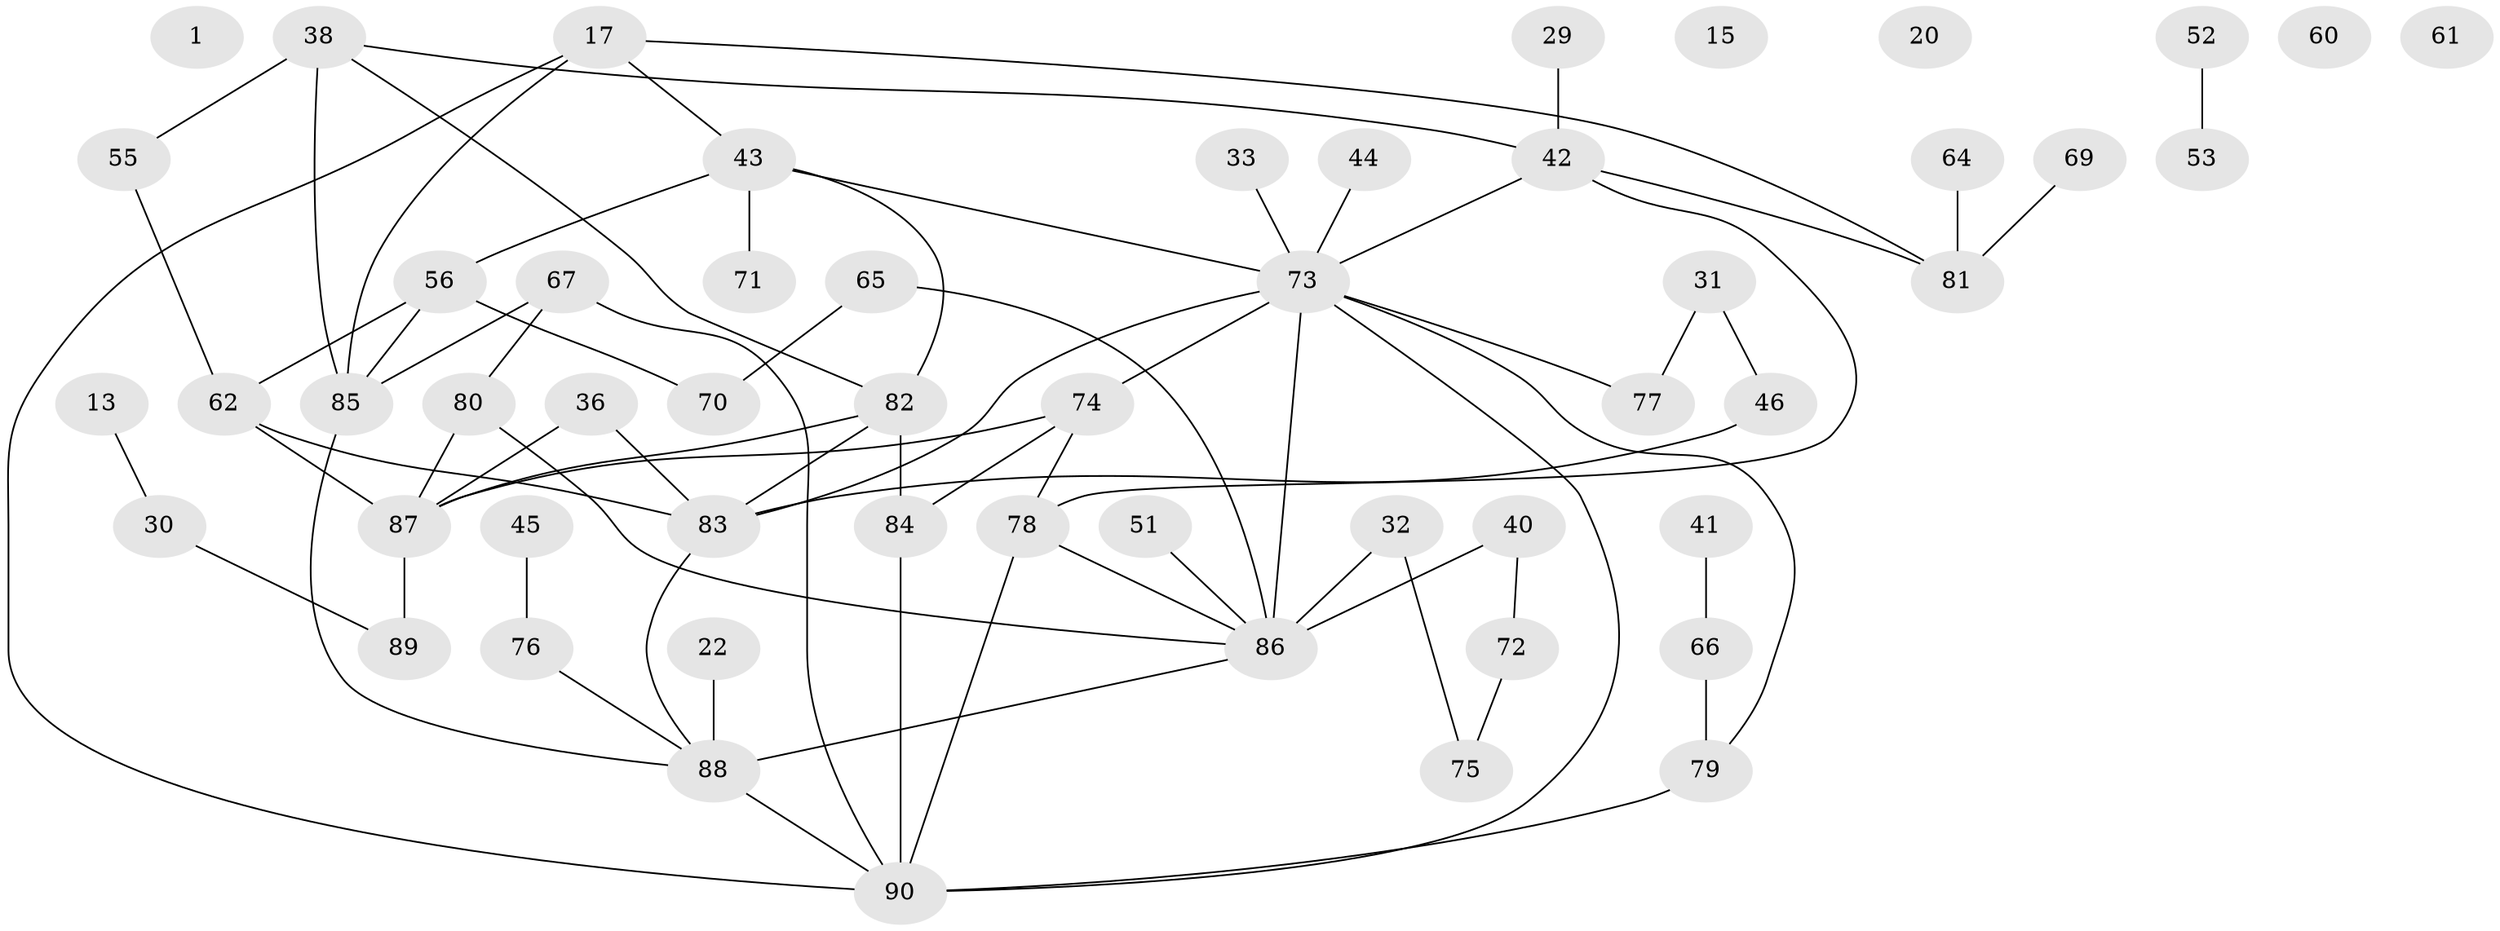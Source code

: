 // original degree distribution, {0: 0.05555555555555555, 1: 0.2111111111111111, 2: 0.25555555555555554, 4: 0.13333333333333333, 3: 0.18888888888888888, 5: 0.1111111111111111, 6: 0.044444444444444446}
// Generated by graph-tools (version 1.1) at 2025/43/03/04/25 21:43:42]
// undirected, 54 vertices, 73 edges
graph export_dot {
graph [start="1"]
  node [color=gray90,style=filled];
  1;
  13;
  15;
  17;
  20;
  22;
  29;
  30;
  31;
  32;
  33;
  36;
  38;
  40;
  41;
  42;
  43 [super="+28"];
  44;
  45;
  46;
  51;
  52;
  53;
  55;
  56 [super="+54+23"];
  60;
  61;
  62 [super="+39"];
  64 [super="+6"];
  65 [super="+10"];
  66;
  67;
  69;
  70 [super="+59"];
  71;
  72 [super="+26+7"];
  73 [super="+25+19+8+27+48"];
  74 [super="+18+9+49"];
  75;
  76;
  77;
  78;
  79 [super="+57"];
  80;
  81;
  82 [super="+58"];
  83 [super="+63"];
  84 [super="+12"];
  85 [super="+24"];
  86 [super="+34"];
  87 [super="+47"];
  88 [super="+21"];
  89;
  90 [super="+50+68"];
  13 -- 30;
  17 -- 81;
  17 -- 90;
  17 -- 85;
  17 -- 43;
  22 -- 88;
  29 -- 42;
  30 -- 89;
  31 -- 46;
  31 -- 77;
  32 -- 75;
  32 -- 86;
  33 -- 73;
  36 -- 83;
  36 -- 87;
  38 -- 42;
  38 -- 55;
  38 -- 82;
  38 -- 85;
  40 -- 86 [weight=2];
  40 -- 72;
  41 -- 66;
  42 -- 78;
  42 -- 81;
  42 -- 73;
  43 -- 56;
  43 -- 71;
  43 -- 73;
  43 -- 82;
  44 -- 73;
  45 -- 76;
  46 -- 83;
  51 -- 86;
  52 -- 53;
  55 -- 62;
  56 -- 62;
  56 -- 85;
  56 -- 70;
  62 -- 87 [weight=2];
  62 -- 83;
  64 -- 81 [weight=2];
  65 -- 70;
  65 -- 86;
  66 -- 79;
  67 -- 80;
  67 -- 90 [weight=2];
  67 -- 85;
  69 -- 81;
  72 -- 75;
  73 -- 86 [weight=2];
  73 -- 77;
  73 -- 83 [weight=2];
  73 -- 74;
  73 -- 79;
  73 -- 90;
  74 -- 78;
  74 -- 87 [weight=2];
  74 -- 84;
  76 -- 88;
  78 -- 86;
  78 -- 90 [weight=2];
  79 -- 90 [weight=2];
  80 -- 86;
  80 -- 87;
  82 -- 83;
  82 -- 84;
  82 -- 87;
  83 -- 88;
  84 -- 90;
  85 -- 88;
  86 -- 88;
  87 -- 89;
  88 -- 90 [weight=2];
}
